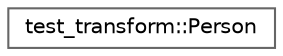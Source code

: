 digraph "类继承关系图"
{
 // LATEX_PDF_SIZE
  bgcolor="transparent";
  edge [fontname=Helvetica,fontsize=10,labelfontname=Helvetica,labelfontsize=10];
  node [fontname=Helvetica,fontsize=10,shape=box,height=0.2,width=0.4];
  rankdir="LR";
  Node0 [id="Node000000",label="test_transform::Person",height=0.2,width=0.4,color="grey40", fillcolor="white", style="filled",URL="$structtest__transform_1_1_person.html",tooltip=" "];
}
